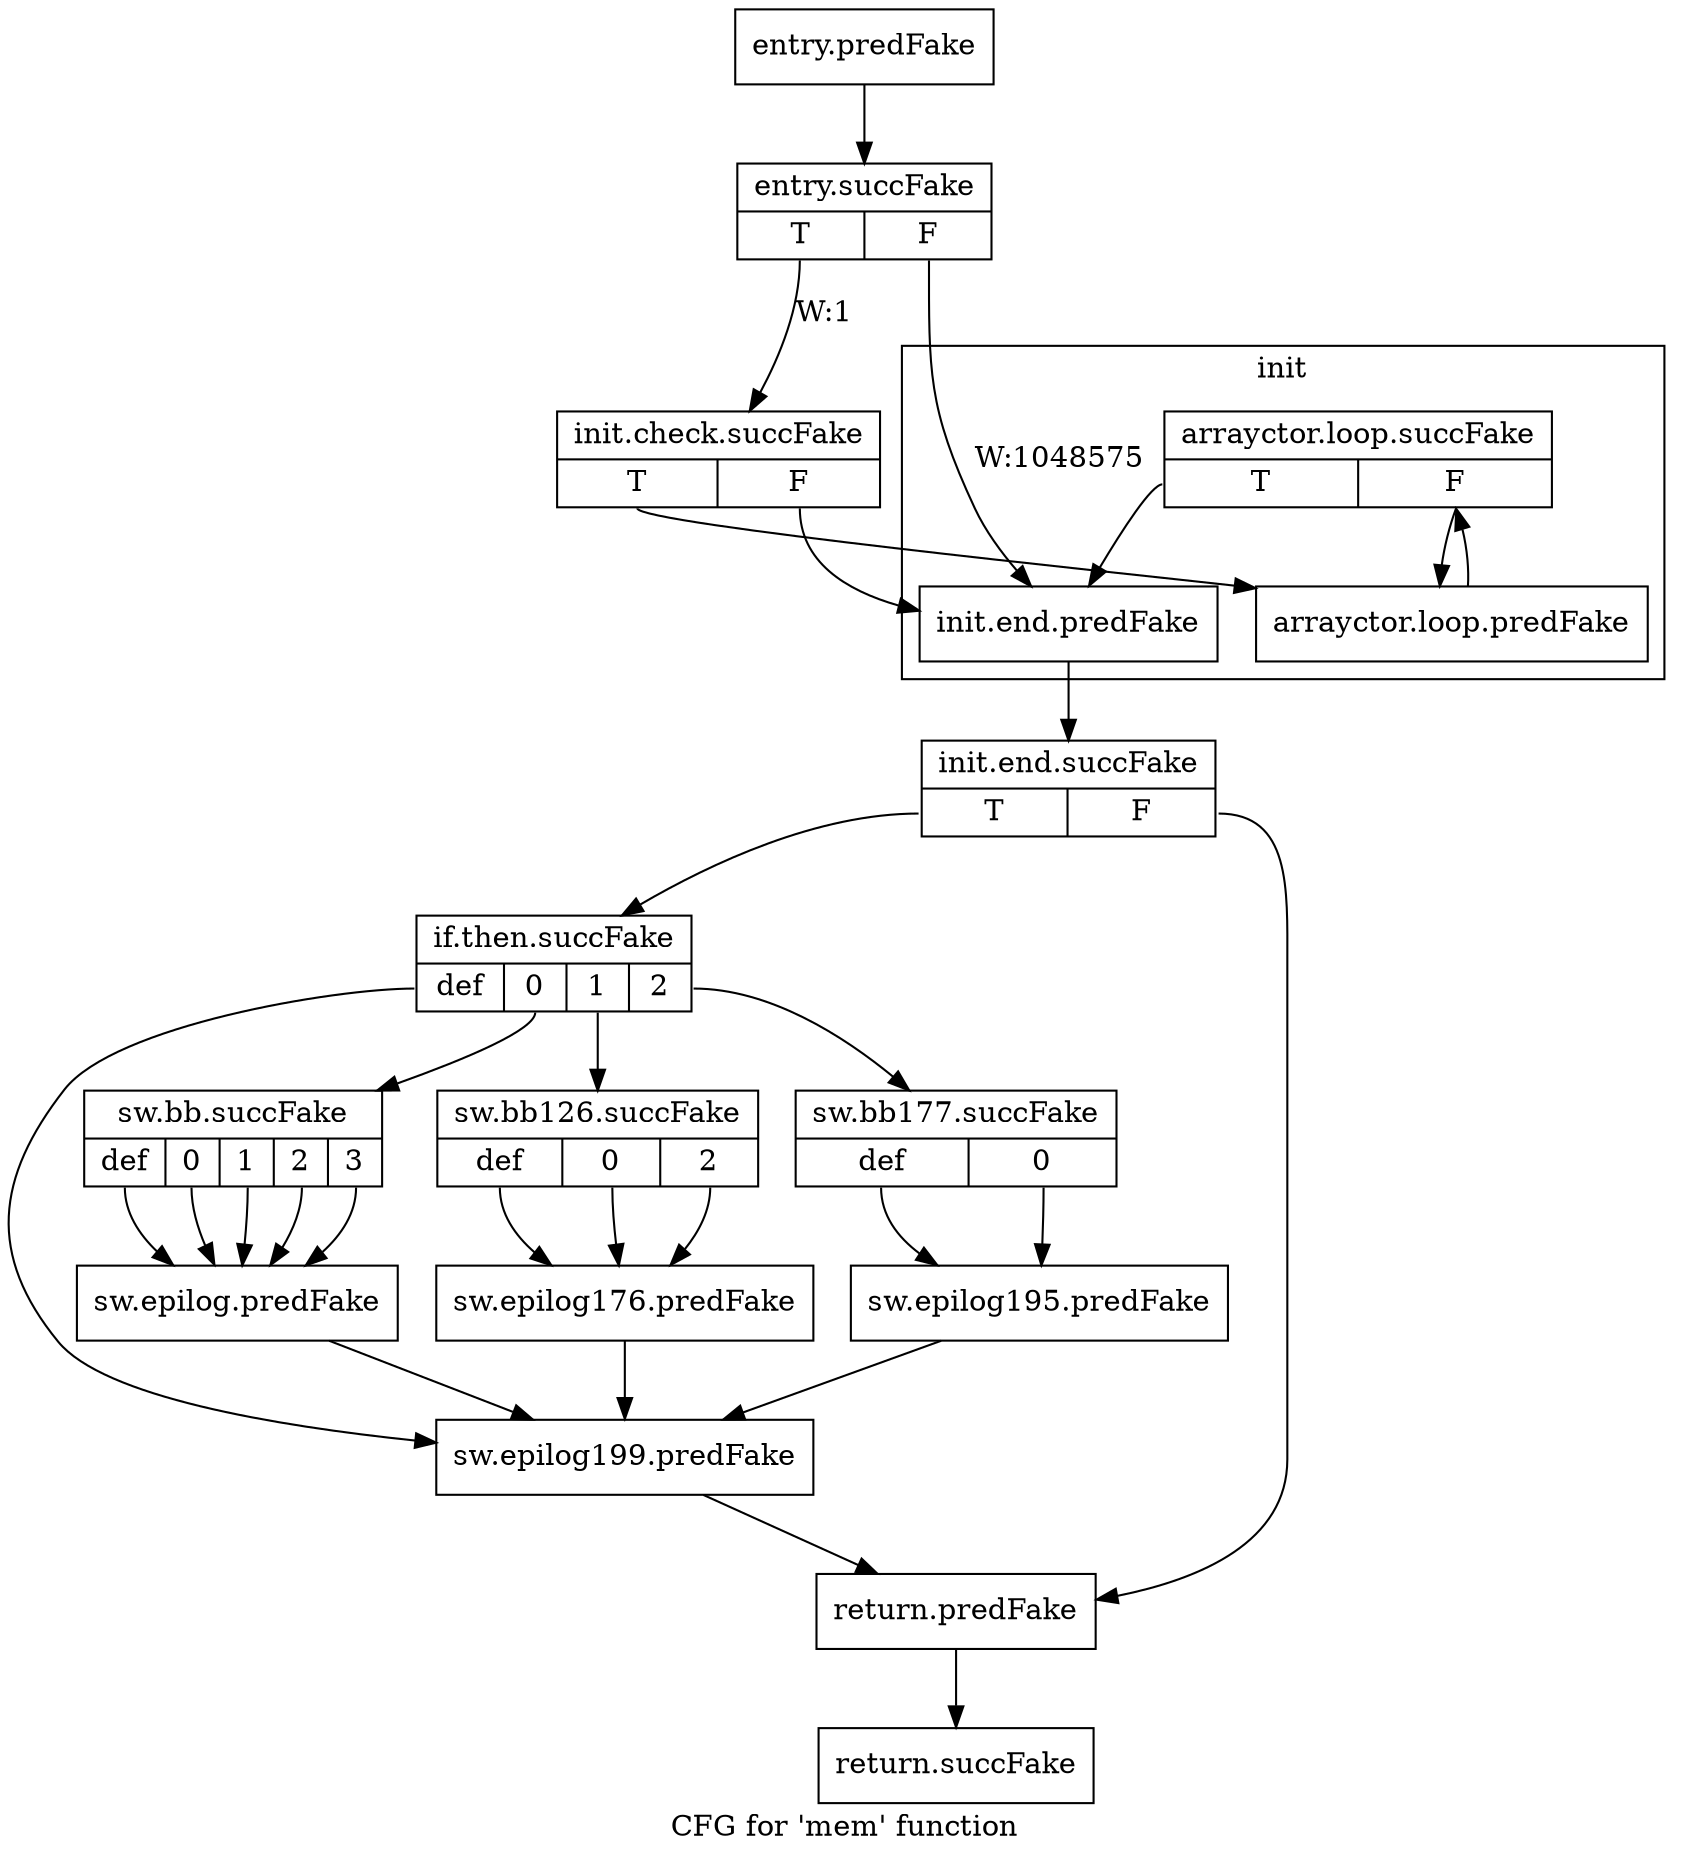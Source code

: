 digraph "CFG for 'mem' function" {
	label="CFG for 'mem' function";

	Node0x5a5f410 [shape=record,filename="",linenumber="",label="{entry.predFake}"];
	Node0x5a5f410 -> Node0x5b315a0[ callList="" memoryops="" filename="../../../../mem.cpp" execusionnum="0"];
	Node0x5b315a0 [shape=record,filename="../../../../mem.cpp",linenumber="5",label="{entry.succFake|{<s0>T|<s1>F}}"];
	Node0x5b315a0:s0 -> Node0x5b31650[label="W:1" callList="" memoryops="" filename="../../../../mem.cpp" execusionnum="0"];
	Node0x5b315a0:s1 -> Node0x5a5f760[label="W:1048575"];
	Node0x5b31650 [shape=record,filename="../../../../mem.cpp",linenumber="5",label="{init.check.succFake|{<s0>T|<s1>F}}"];
	Node0x5b31650:s0 -> Node0x5a5f6c0[ callList="" memoryops="" filename="../../../../mem.cpp" execusionnum="0"];
	Node0x5b31650:s1 -> Node0x5a5f760;
	Node0x5a5f760 [shape=record,filename="../../../../mem.cpp",linenumber="6",label="{init.end.predFake}"];
	Node0x5a5f760 -> Node0x5b31a80[ callList="" memoryops="" filename="../../../../mem.cpp" execusionnum="0"];
	Node0x5b31a80 [shape=record,filename="../../../../mem.cpp",linenumber="8",label="{init.end.succFake|{<s0>T|<s1>F}}"];
	Node0x5b31a80:s0 -> Node0x5b31b30[ callList="" memoryops="" filename="../../../../mem.cpp" execusionnum="0"];
	Node0x5b31a80:s1 -> Node0x5a5fda0[ callList="" memoryops="" filename="../../../../mem.cpp" execusionnum="0"];
	Node0x5b31b30 [shape=record,filename="../../../../mem.cpp",linenumber="9",label="{if.then.succFake|{<s0>def|<s1>0|<s2>1|<s3>2}}"];
	Node0x5b31b30:s0 -> Node0x5a5fd00[ callList="" memoryops="" filename="../../../../mem.cpp" execusionnum="0"];
	Node0x5b31b30:s1 -> Node0x5b31be0[ callList="" memoryops="" filename="../../../../mem.cpp" execusionnum="0"];
	Node0x5b31b30:s2 -> Node0x5b31d40[ callList="" memoryops="" filename="../../../../mem.cpp" execusionnum="0"];
	Node0x5b31b30:s3 -> Node0x5b31ea0[ callList="" memoryops="" filename="../../../../mem.cpp" execusionnum="0"];
	Node0x5b31be0 [shape=record,filename="../../../../mem.cpp",linenumber="11",label="{sw.bb.succFake|{<s0>def|<s1>0|<s2>1|<s3>2|<s4>3}}"];
	Node0x5b31be0:s0 -> Node0x5a5f990;
	Node0x5b31be0:s1 -> Node0x5a5f990[ callList="" memoryops="" filename="../../../../mem.cpp" execusionnum="0"];
	Node0x5b31be0:s2 -> Node0x5a5f990[ callList="" memoryops="" filename="../../../../mem.cpp" execusionnum="0"];
	Node0x5b31be0:s3 -> Node0x5a5f990[ callList="" memoryops="" filename="../../../../mem.cpp" execusionnum="0"];
	Node0x5b31be0:s4 -> Node0x5a5f990[ callList="" memoryops="" filename="../../../../mem.cpp" execusionnum="0"];
	Node0x5a5f990 [shape=record,filename="../../../../mem.cpp",linenumber="17",label="{sw.epilog.predFake}"];
	Node0x5a5f990 -> Node0x5a5fd00[ callList="" memoryops="" filename="../../../../mem.cpp" execusionnum="0"];
	Node0x5b31d40 [shape=record,filename="../../../../mem.cpp",linenumber="19",label="{sw.bb126.succFake|{<s0>def|<s1>0|<s2>2}}"];
	Node0x5b31d40:s0 -> Node0x5a5fb20[ callList="" memoryops="" filename="../../../../mem.cpp" execusionnum="0"];
	Node0x5b31d40:s1 -> Node0x5a5fb20[ callList="" memoryops="" filename="../../../../mem.cpp" execusionnum="0"];
	Node0x5b31d40:s2 -> Node0x5a5fb20[ callList="" memoryops="" filename="../../../../mem.cpp" execusionnum="0"];
	Node0x5a5fb20 [shape=record,filename="../../../../mem.cpp",linenumber="24",label="{sw.epilog176.predFake}"];
	Node0x5a5fb20 -> Node0x5a5fd00[ callList="" memoryops="" filename="../../../../mem.cpp" execusionnum="0"];
	Node0x5b31ea0 [shape=record,filename="../../../../mem.cpp",linenumber="26",label="{sw.bb177.succFake|{<s0>def|<s1>0}}"];
	Node0x5b31ea0:s0 -> Node0x5a5fc60[ callList="" memoryops="" filename="../../../../mem.cpp" execusionnum="0"];
	Node0x5b31ea0:s1 -> Node0x5a5fc60[ callList="" memoryops="" filename="../../../../mem.cpp" execusionnum="0"];
	Node0x5a5fc60 [shape=record,filename="../../../../mem.cpp",linenumber="30",label="{sw.epilog195.predFake}"];
	Node0x5a5fc60 -> Node0x5a5fd00[ callList="" memoryops="" filename="../../../../mem.cpp" execusionnum="0"];
	Node0x5a5fd00 [shape=record,filename="../../../../mem.cpp",linenumber="33",label="{sw.epilog199.predFake}"];
	Node0x5a5fd00 -> Node0x5a5fda0[ callList="" memoryops="" filename="../../../../mem.cpp" execusionnum="0"];
	Node0x5a5fda0 [shape=record,filename="../../../../mem.cpp",linenumber="37",label="{return.predFake}"];
	Node0x5a5fda0 -> Node0x5b32160[ callList="" memoryops="" filename="../../../../mem.cpp" execusionnum="0"];
	Node0x5b32160 [shape=record,filename="../../../../mem.cpp",linenumber="37",label="{return.succFake}"];
subgraph cluster_0 {
	label="init";
	tripcount="0";
	invocationtime="-1";

	Node0x5a5f6c0 [shape=record,filename="../../../../mem.cpp",linenumber="5",label="{arrayctor.loop.predFake}"];
	Node0x5a5f6c0 -> Node0x5b31810[ callList="" memoryops="" filename="../../../../mem.cpp" execusionnum="0"];
	Node0x5b31810 [shape=record,filename="../../../../mem.cpp",linenumber="5",label="{arrayctor.loop.succFake|{<s0>T|<s1>F}}"];
	Node0x5b31810:s0 -> Node0x5a5f760[ callList="" memoryops="" filename="../../../../mem.cpp" execusionnum="0"];
	Node0x5b31810:s1 -> Node0x5a5f6c0;
}
}
